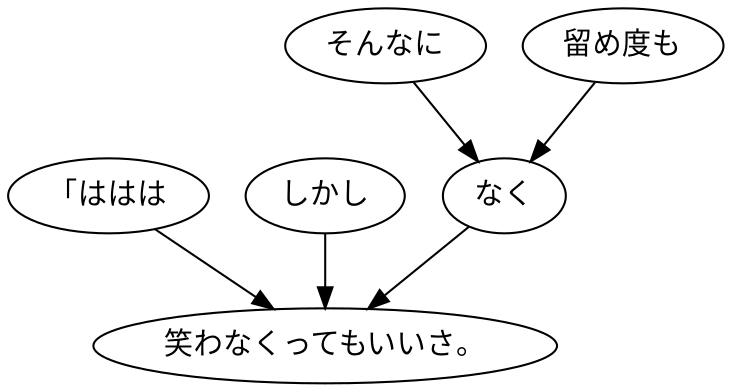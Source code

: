 digraph graph5319 {
	node0 [label="「ははは"];
	node1 [label="しかし"];
	node2 [label="そんなに"];
	node3 [label="留め度も"];
	node4 [label="なく"];
	node5 [label="笑わなくってもいいさ。"];
	node0 -> node5;
	node1 -> node5;
	node2 -> node4;
	node3 -> node4;
	node4 -> node5;
}
